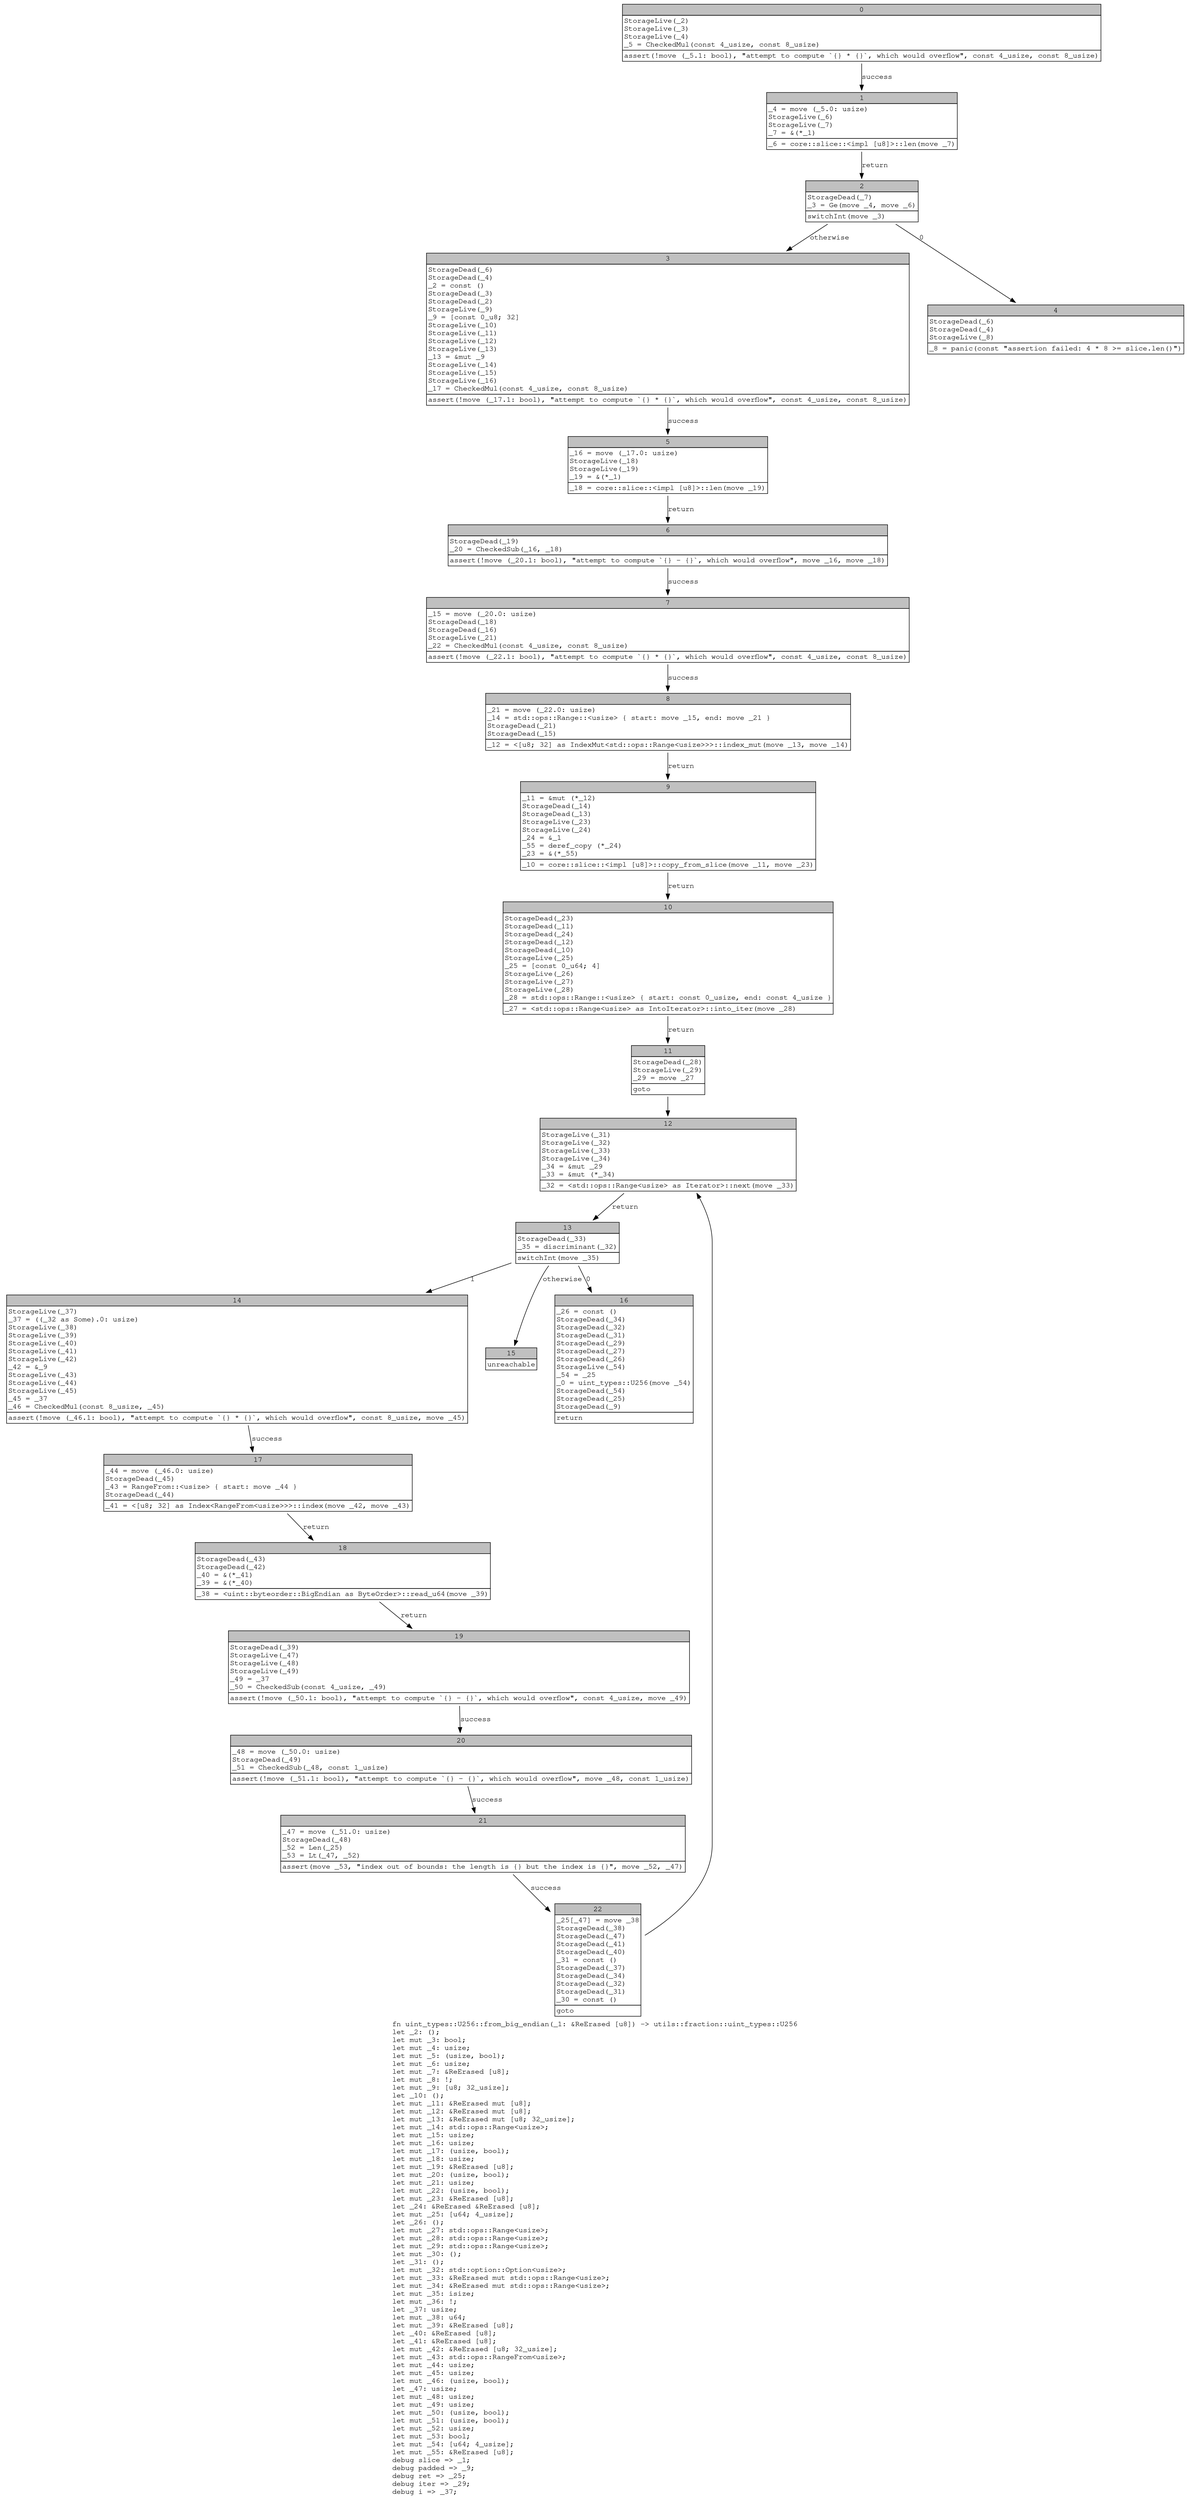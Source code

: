 digraph Mir_0_11415 {
    graph [fontname="Courier, monospace"];
    node [fontname="Courier, monospace"];
    edge [fontname="Courier, monospace"];
    label=<fn uint_types::U256::from_big_endian(_1: &amp;ReErased [u8]) -&gt; utils::fraction::uint_types::U256<br align="left"/>let _2: ();<br align="left"/>let mut _3: bool;<br align="left"/>let mut _4: usize;<br align="left"/>let mut _5: (usize, bool);<br align="left"/>let mut _6: usize;<br align="left"/>let mut _7: &amp;ReErased [u8];<br align="left"/>let mut _8: !;<br align="left"/>let mut _9: [u8; 32_usize];<br align="left"/>let _10: ();<br align="left"/>let mut _11: &amp;ReErased mut [u8];<br align="left"/>let mut _12: &amp;ReErased mut [u8];<br align="left"/>let mut _13: &amp;ReErased mut [u8; 32_usize];<br align="left"/>let mut _14: std::ops::Range&lt;usize&gt;;<br align="left"/>let mut _15: usize;<br align="left"/>let mut _16: usize;<br align="left"/>let mut _17: (usize, bool);<br align="left"/>let mut _18: usize;<br align="left"/>let mut _19: &amp;ReErased [u8];<br align="left"/>let mut _20: (usize, bool);<br align="left"/>let mut _21: usize;<br align="left"/>let mut _22: (usize, bool);<br align="left"/>let mut _23: &amp;ReErased [u8];<br align="left"/>let _24: &amp;ReErased &amp;ReErased [u8];<br align="left"/>let mut _25: [u64; 4_usize];<br align="left"/>let _26: ();<br align="left"/>let mut _27: std::ops::Range&lt;usize&gt;;<br align="left"/>let mut _28: std::ops::Range&lt;usize&gt;;<br align="left"/>let mut _29: std::ops::Range&lt;usize&gt;;<br align="left"/>let mut _30: ();<br align="left"/>let _31: ();<br align="left"/>let mut _32: std::option::Option&lt;usize&gt;;<br align="left"/>let mut _33: &amp;ReErased mut std::ops::Range&lt;usize&gt;;<br align="left"/>let mut _34: &amp;ReErased mut std::ops::Range&lt;usize&gt;;<br align="left"/>let mut _35: isize;<br align="left"/>let mut _36: !;<br align="left"/>let _37: usize;<br align="left"/>let mut _38: u64;<br align="left"/>let mut _39: &amp;ReErased [u8];<br align="left"/>let _40: &amp;ReErased [u8];<br align="left"/>let _41: &amp;ReErased [u8];<br align="left"/>let mut _42: &amp;ReErased [u8; 32_usize];<br align="left"/>let mut _43: std::ops::RangeFrom&lt;usize&gt;;<br align="left"/>let mut _44: usize;<br align="left"/>let mut _45: usize;<br align="left"/>let mut _46: (usize, bool);<br align="left"/>let _47: usize;<br align="left"/>let mut _48: usize;<br align="left"/>let mut _49: usize;<br align="left"/>let mut _50: (usize, bool);<br align="left"/>let mut _51: (usize, bool);<br align="left"/>let mut _52: usize;<br align="left"/>let mut _53: bool;<br align="left"/>let mut _54: [u64; 4_usize];<br align="left"/>let mut _55: &amp;ReErased [u8];<br align="left"/>debug slice =&gt; _1;<br align="left"/>debug padded =&gt; _9;<br align="left"/>debug ret =&gt; _25;<br align="left"/>debug iter =&gt; _29;<br align="left"/>debug i =&gt; _37;<br align="left"/>>;
    bb0__0_11415 [shape="none", label=<<table border="0" cellborder="1" cellspacing="0"><tr><td bgcolor="gray" align="center" colspan="1">0</td></tr><tr><td align="left" balign="left">StorageLive(_2)<br/>StorageLive(_3)<br/>StorageLive(_4)<br/>_5 = CheckedMul(const 4_usize, const 8_usize)<br/></td></tr><tr><td align="left">assert(!move (_5.1: bool), &quot;attempt to compute `{} * {}`, which would overflow&quot;, const 4_usize, const 8_usize)</td></tr></table>>];
    bb1__0_11415 [shape="none", label=<<table border="0" cellborder="1" cellspacing="0"><tr><td bgcolor="gray" align="center" colspan="1">1</td></tr><tr><td align="left" balign="left">_4 = move (_5.0: usize)<br/>StorageLive(_6)<br/>StorageLive(_7)<br/>_7 = &amp;(*_1)<br/></td></tr><tr><td align="left">_6 = core::slice::&lt;impl [u8]&gt;::len(move _7)</td></tr></table>>];
    bb2__0_11415 [shape="none", label=<<table border="0" cellborder="1" cellspacing="0"><tr><td bgcolor="gray" align="center" colspan="1">2</td></tr><tr><td align="left" balign="left">StorageDead(_7)<br/>_3 = Ge(move _4, move _6)<br/></td></tr><tr><td align="left">switchInt(move _3)</td></tr></table>>];
    bb3__0_11415 [shape="none", label=<<table border="0" cellborder="1" cellspacing="0"><tr><td bgcolor="gray" align="center" colspan="1">3</td></tr><tr><td align="left" balign="left">StorageDead(_6)<br/>StorageDead(_4)<br/>_2 = const ()<br/>StorageDead(_3)<br/>StorageDead(_2)<br/>StorageLive(_9)<br/>_9 = [const 0_u8; 32]<br/>StorageLive(_10)<br/>StorageLive(_11)<br/>StorageLive(_12)<br/>StorageLive(_13)<br/>_13 = &amp;mut _9<br/>StorageLive(_14)<br/>StorageLive(_15)<br/>StorageLive(_16)<br/>_17 = CheckedMul(const 4_usize, const 8_usize)<br/></td></tr><tr><td align="left">assert(!move (_17.1: bool), &quot;attempt to compute `{} * {}`, which would overflow&quot;, const 4_usize, const 8_usize)</td></tr></table>>];
    bb4__0_11415 [shape="none", label=<<table border="0" cellborder="1" cellspacing="0"><tr><td bgcolor="gray" align="center" colspan="1">4</td></tr><tr><td align="left" balign="left">StorageDead(_6)<br/>StorageDead(_4)<br/>StorageLive(_8)<br/></td></tr><tr><td align="left">_8 = panic(const &quot;assertion failed: 4 * 8 &gt;= slice.len()&quot;)</td></tr></table>>];
    bb5__0_11415 [shape="none", label=<<table border="0" cellborder="1" cellspacing="0"><tr><td bgcolor="gray" align="center" colspan="1">5</td></tr><tr><td align="left" balign="left">_16 = move (_17.0: usize)<br/>StorageLive(_18)<br/>StorageLive(_19)<br/>_19 = &amp;(*_1)<br/></td></tr><tr><td align="left">_18 = core::slice::&lt;impl [u8]&gt;::len(move _19)</td></tr></table>>];
    bb6__0_11415 [shape="none", label=<<table border="0" cellborder="1" cellspacing="0"><tr><td bgcolor="gray" align="center" colspan="1">6</td></tr><tr><td align="left" balign="left">StorageDead(_19)<br/>_20 = CheckedSub(_16, _18)<br/></td></tr><tr><td align="left">assert(!move (_20.1: bool), &quot;attempt to compute `{} - {}`, which would overflow&quot;, move _16, move _18)</td></tr></table>>];
    bb7__0_11415 [shape="none", label=<<table border="0" cellborder="1" cellspacing="0"><tr><td bgcolor="gray" align="center" colspan="1">7</td></tr><tr><td align="left" balign="left">_15 = move (_20.0: usize)<br/>StorageDead(_18)<br/>StorageDead(_16)<br/>StorageLive(_21)<br/>_22 = CheckedMul(const 4_usize, const 8_usize)<br/></td></tr><tr><td align="left">assert(!move (_22.1: bool), &quot;attempt to compute `{} * {}`, which would overflow&quot;, const 4_usize, const 8_usize)</td></tr></table>>];
    bb8__0_11415 [shape="none", label=<<table border="0" cellborder="1" cellspacing="0"><tr><td bgcolor="gray" align="center" colspan="1">8</td></tr><tr><td align="left" balign="left">_21 = move (_22.0: usize)<br/>_14 = std::ops::Range::&lt;usize&gt; { start: move _15, end: move _21 }<br/>StorageDead(_21)<br/>StorageDead(_15)<br/></td></tr><tr><td align="left">_12 = &lt;[u8; 32] as IndexMut&lt;std::ops::Range&lt;usize&gt;&gt;&gt;::index_mut(move _13, move _14)</td></tr></table>>];
    bb9__0_11415 [shape="none", label=<<table border="0" cellborder="1" cellspacing="0"><tr><td bgcolor="gray" align="center" colspan="1">9</td></tr><tr><td align="left" balign="left">_11 = &amp;mut (*_12)<br/>StorageDead(_14)<br/>StorageDead(_13)<br/>StorageLive(_23)<br/>StorageLive(_24)<br/>_24 = &amp;_1<br/>_55 = deref_copy (*_24)<br/>_23 = &amp;(*_55)<br/></td></tr><tr><td align="left">_10 = core::slice::&lt;impl [u8]&gt;::copy_from_slice(move _11, move _23)</td></tr></table>>];
    bb10__0_11415 [shape="none", label=<<table border="0" cellborder="1" cellspacing="0"><tr><td bgcolor="gray" align="center" colspan="1">10</td></tr><tr><td align="left" balign="left">StorageDead(_23)<br/>StorageDead(_11)<br/>StorageDead(_24)<br/>StorageDead(_12)<br/>StorageDead(_10)<br/>StorageLive(_25)<br/>_25 = [const 0_u64; 4]<br/>StorageLive(_26)<br/>StorageLive(_27)<br/>StorageLive(_28)<br/>_28 = std::ops::Range::&lt;usize&gt; { start: const 0_usize, end: const 4_usize }<br/></td></tr><tr><td align="left">_27 = &lt;std::ops::Range&lt;usize&gt; as IntoIterator&gt;::into_iter(move _28)</td></tr></table>>];
    bb11__0_11415 [shape="none", label=<<table border="0" cellborder="1" cellspacing="0"><tr><td bgcolor="gray" align="center" colspan="1">11</td></tr><tr><td align="left" balign="left">StorageDead(_28)<br/>StorageLive(_29)<br/>_29 = move _27<br/></td></tr><tr><td align="left">goto</td></tr></table>>];
    bb12__0_11415 [shape="none", label=<<table border="0" cellborder="1" cellspacing="0"><tr><td bgcolor="gray" align="center" colspan="1">12</td></tr><tr><td align="left" balign="left">StorageLive(_31)<br/>StorageLive(_32)<br/>StorageLive(_33)<br/>StorageLive(_34)<br/>_34 = &amp;mut _29<br/>_33 = &amp;mut (*_34)<br/></td></tr><tr><td align="left">_32 = &lt;std::ops::Range&lt;usize&gt; as Iterator&gt;::next(move _33)</td></tr></table>>];
    bb13__0_11415 [shape="none", label=<<table border="0" cellborder="1" cellspacing="0"><tr><td bgcolor="gray" align="center" colspan="1">13</td></tr><tr><td align="left" balign="left">StorageDead(_33)<br/>_35 = discriminant(_32)<br/></td></tr><tr><td align="left">switchInt(move _35)</td></tr></table>>];
    bb14__0_11415 [shape="none", label=<<table border="0" cellborder="1" cellspacing="0"><tr><td bgcolor="gray" align="center" colspan="1">14</td></tr><tr><td align="left" balign="left">StorageLive(_37)<br/>_37 = ((_32 as Some).0: usize)<br/>StorageLive(_38)<br/>StorageLive(_39)<br/>StorageLive(_40)<br/>StorageLive(_41)<br/>StorageLive(_42)<br/>_42 = &amp;_9<br/>StorageLive(_43)<br/>StorageLive(_44)<br/>StorageLive(_45)<br/>_45 = _37<br/>_46 = CheckedMul(const 8_usize, _45)<br/></td></tr><tr><td align="left">assert(!move (_46.1: bool), &quot;attempt to compute `{} * {}`, which would overflow&quot;, const 8_usize, move _45)</td></tr></table>>];
    bb15__0_11415 [shape="none", label=<<table border="0" cellborder="1" cellspacing="0"><tr><td bgcolor="gray" align="center" colspan="1">15</td></tr><tr><td align="left">unreachable</td></tr></table>>];
    bb16__0_11415 [shape="none", label=<<table border="0" cellborder="1" cellspacing="0"><tr><td bgcolor="gray" align="center" colspan="1">16</td></tr><tr><td align="left" balign="left">_26 = const ()<br/>StorageDead(_34)<br/>StorageDead(_32)<br/>StorageDead(_31)<br/>StorageDead(_29)<br/>StorageDead(_27)<br/>StorageDead(_26)<br/>StorageLive(_54)<br/>_54 = _25<br/>_0 = uint_types::U256(move _54)<br/>StorageDead(_54)<br/>StorageDead(_25)<br/>StorageDead(_9)<br/></td></tr><tr><td align="left">return</td></tr></table>>];
    bb17__0_11415 [shape="none", label=<<table border="0" cellborder="1" cellspacing="0"><tr><td bgcolor="gray" align="center" colspan="1">17</td></tr><tr><td align="left" balign="left">_44 = move (_46.0: usize)<br/>StorageDead(_45)<br/>_43 = RangeFrom::&lt;usize&gt; { start: move _44 }<br/>StorageDead(_44)<br/></td></tr><tr><td align="left">_41 = &lt;[u8; 32] as Index&lt;RangeFrom&lt;usize&gt;&gt;&gt;::index(move _42, move _43)</td></tr></table>>];
    bb18__0_11415 [shape="none", label=<<table border="0" cellborder="1" cellspacing="0"><tr><td bgcolor="gray" align="center" colspan="1">18</td></tr><tr><td align="left" balign="left">StorageDead(_43)<br/>StorageDead(_42)<br/>_40 = &amp;(*_41)<br/>_39 = &amp;(*_40)<br/></td></tr><tr><td align="left">_38 = &lt;uint::byteorder::BigEndian as ByteOrder&gt;::read_u64(move _39)</td></tr></table>>];
    bb19__0_11415 [shape="none", label=<<table border="0" cellborder="1" cellspacing="0"><tr><td bgcolor="gray" align="center" colspan="1">19</td></tr><tr><td align="left" balign="left">StorageDead(_39)<br/>StorageLive(_47)<br/>StorageLive(_48)<br/>StorageLive(_49)<br/>_49 = _37<br/>_50 = CheckedSub(const 4_usize, _49)<br/></td></tr><tr><td align="left">assert(!move (_50.1: bool), &quot;attempt to compute `{} - {}`, which would overflow&quot;, const 4_usize, move _49)</td></tr></table>>];
    bb20__0_11415 [shape="none", label=<<table border="0" cellborder="1" cellspacing="0"><tr><td bgcolor="gray" align="center" colspan="1">20</td></tr><tr><td align="left" balign="left">_48 = move (_50.0: usize)<br/>StorageDead(_49)<br/>_51 = CheckedSub(_48, const 1_usize)<br/></td></tr><tr><td align="left">assert(!move (_51.1: bool), &quot;attempt to compute `{} - {}`, which would overflow&quot;, move _48, const 1_usize)</td></tr></table>>];
    bb21__0_11415 [shape="none", label=<<table border="0" cellborder="1" cellspacing="0"><tr><td bgcolor="gray" align="center" colspan="1">21</td></tr><tr><td align="left" balign="left">_47 = move (_51.0: usize)<br/>StorageDead(_48)<br/>_52 = Len(_25)<br/>_53 = Lt(_47, _52)<br/></td></tr><tr><td align="left">assert(move _53, &quot;index out of bounds: the length is {} but the index is {}&quot;, move _52, _47)</td></tr></table>>];
    bb22__0_11415 [shape="none", label=<<table border="0" cellborder="1" cellspacing="0"><tr><td bgcolor="gray" align="center" colspan="1">22</td></tr><tr><td align="left" balign="left">_25[_47] = move _38<br/>StorageDead(_38)<br/>StorageDead(_47)<br/>StorageDead(_41)<br/>StorageDead(_40)<br/>_31 = const ()<br/>StorageDead(_37)<br/>StorageDead(_34)<br/>StorageDead(_32)<br/>StorageDead(_31)<br/>_30 = const ()<br/></td></tr><tr><td align="left">goto</td></tr></table>>];
    bb0__0_11415 -> bb1__0_11415 [label="success"];
    bb1__0_11415 -> bb2__0_11415 [label="return"];
    bb2__0_11415 -> bb4__0_11415 [label="0"];
    bb2__0_11415 -> bb3__0_11415 [label="otherwise"];
    bb3__0_11415 -> bb5__0_11415 [label="success"];
    bb5__0_11415 -> bb6__0_11415 [label="return"];
    bb6__0_11415 -> bb7__0_11415 [label="success"];
    bb7__0_11415 -> bb8__0_11415 [label="success"];
    bb8__0_11415 -> bb9__0_11415 [label="return"];
    bb9__0_11415 -> bb10__0_11415 [label="return"];
    bb10__0_11415 -> bb11__0_11415 [label="return"];
    bb11__0_11415 -> bb12__0_11415 [label=""];
    bb12__0_11415 -> bb13__0_11415 [label="return"];
    bb13__0_11415 -> bb16__0_11415 [label="0"];
    bb13__0_11415 -> bb14__0_11415 [label="1"];
    bb13__0_11415 -> bb15__0_11415 [label="otherwise"];
    bb14__0_11415 -> bb17__0_11415 [label="success"];
    bb17__0_11415 -> bb18__0_11415 [label="return"];
    bb18__0_11415 -> bb19__0_11415 [label="return"];
    bb19__0_11415 -> bb20__0_11415 [label="success"];
    bb20__0_11415 -> bb21__0_11415 [label="success"];
    bb21__0_11415 -> bb22__0_11415 [label="success"];
    bb22__0_11415 -> bb12__0_11415 [label=""];
}
